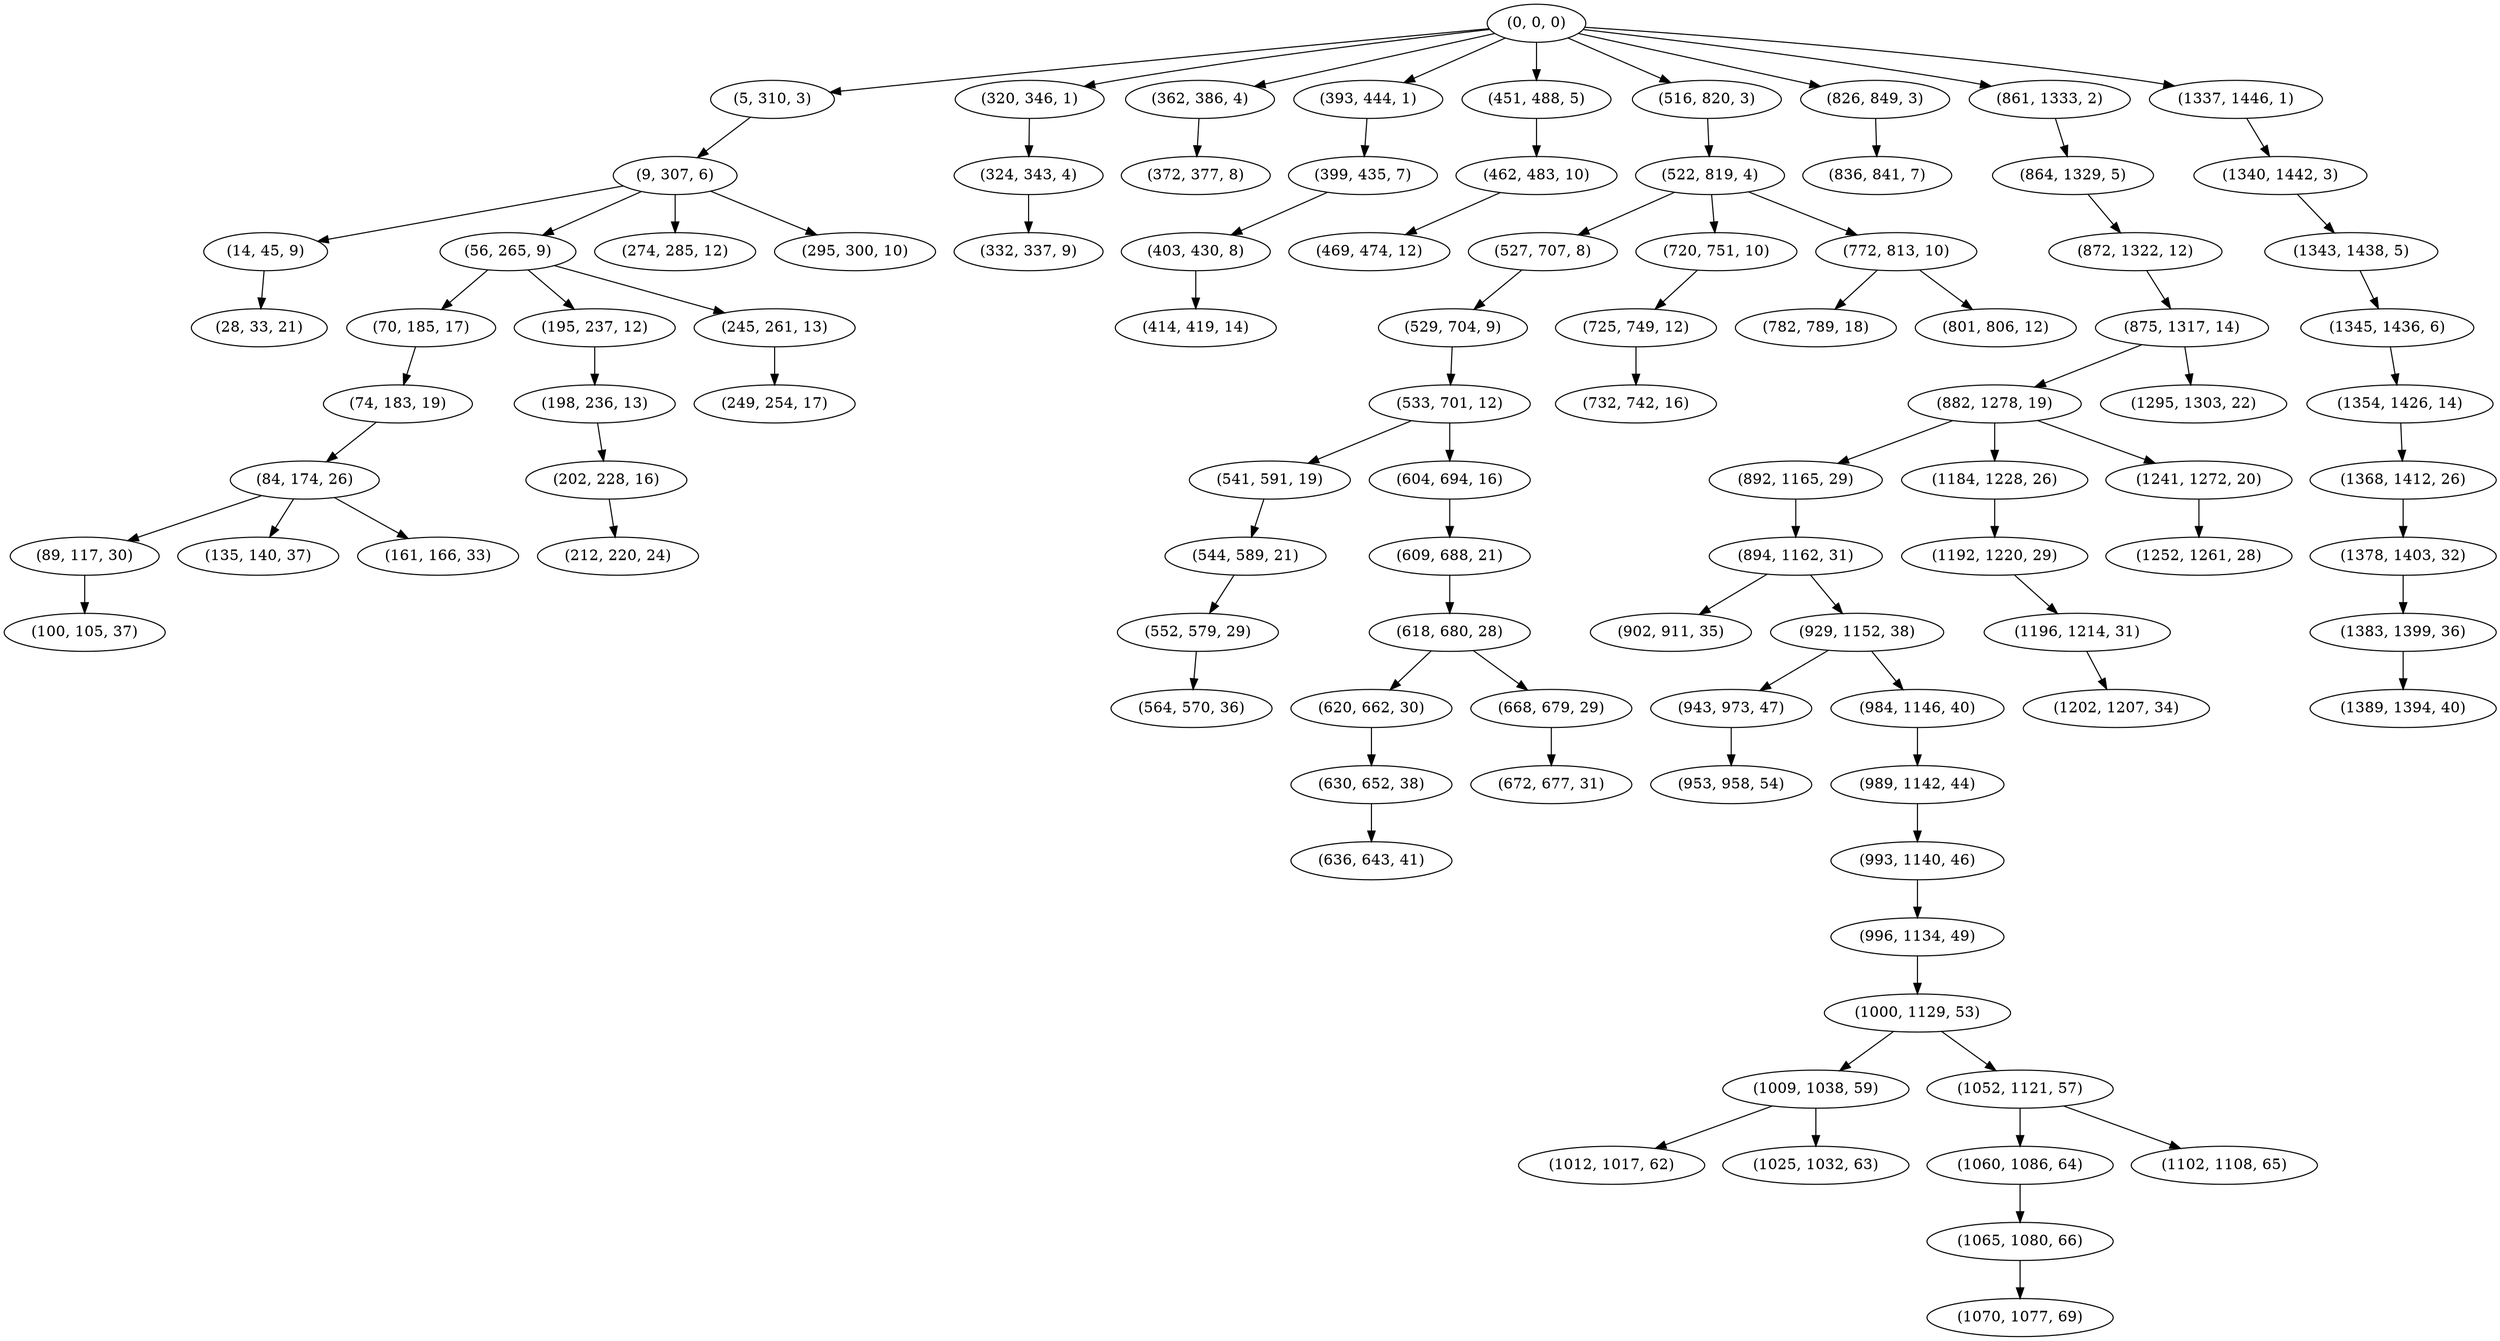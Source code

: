 digraph tree {
    "(0, 0, 0)";
    "(5, 310, 3)";
    "(9, 307, 6)";
    "(14, 45, 9)";
    "(28, 33, 21)";
    "(56, 265, 9)";
    "(70, 185, 17)";
    "(74, 183, 19)";
    "(84, 174, 26)";
    "(89, 117, 30)";
    "(100, 105, 37)";
    "(135, 140, 37)";
    "(161, 166, 33)";
    "(195, 237, 12)";
    "(198, 236, 13)";
    "(202, 228, 16)";
    "(212, 220, 24)";
    "(245, 261, 13)";
    "(249, 254, 17)";
    "(274, 285, 12)";
    "(295, 300, 10)";
    "(320, 346, 1)";
    "(324, 343, 4)";
    "(332, 337, 9)";
    "(362, 386, 4)";
    "(372, 377, 8)";
    "(393, 444, 1)";
    "(399, 435, 7)";
    "(403, 430, 8)";
    "(414, 419, 14)";
    "(451, 488, 5)";
    "(462, 483, 10)";
    "(469, 474, 12)";
    "(516, 820, 3)";
    "(522, 819, 4)";
    "(527, 707, 8)";
    "(529, 704, 9)";
    "(533, 701, 12)";
    "(541, 591, 19)";
    "(544, 589, 21)";
    "(552, 579, 29)";
    "(564, 570, 36)";
    "(604, 694, 16)";
    "(609, 688, 21)";
    "(618, 680, 28)";
    "(620, 662, 30)";
    "(630, 652, 38)";
    "(636, 643, 41)";
    "(668, 679, 29)";
    "(672, 677, 31)";
    "(720, 751, 10)";
    "(725, 749, 12)";
    "(732, 742, 16)";
    "(772, 813, 10)";
    "(782, 789, 18)";
    "(801, 806, 12)";
    "(826, 849, 3)";
    "(836, 841, 7)";
    "(861, 1333, 2)";
    "(864, 1329, 5)";
    "(872, 1322, 12)";
    "(875, 1317, 14)";
    "(882, 1278, 19)";
    "(892, 1165, 29)";
    "(894, 1162, 31)";
    "(902, 911, 35)";
    "(929, 1152, 38)";
    "(943, 973, 47)";
    "(953, 958, 54)";
    "(984, 1146, 40)";
    "(989, 1142, 44)";
    "(993, 1140, 46)";
    "(996, 1134, 49)";
    "(1000, 1129, 53)";
    "(1009, 1038, 59)";
    "(1012, 1017, 62)";
    "(1025, 1032, 63)";
    "(1052, 1121, 57)";
    "(1060, 1086, 64)";
    "(1065, 1080, 66)";
    "(1070, 1077, 69)";
    "(1102, 1108, 65)";
    "(1184, 1228, 26)";
    "(1192, 1220, 29)";
    "(1196, 1214, 31)";
    "(1202, 1207, 34)";
    "(1241, 1272, 20)";
    "(1252, 1261, 28)";
    "(1295, 1303, 22)";
    "(1337, 1446, 1)";
    "(1340, 1442, 3)";
    "(1343, 1438, 5)";
    "(1345, 1436, 6)";
    "(1354, 1426, 14)";
    "(1368, 1412, 26)";
    "(1378, 1403, 32)";
    "(1383, 1399, 36)";
    "(1389, 1394, 40)";
    "(0, 0, 0)" -> "(5, 310, 3)";
    "(0, 0, 0)" -> "(320, 346, 1)";
    "(0, 0, 0)" -> "(362, 386, 4)";
    "(0, 0, 0)" -> "(393, 444, 1)";
    "(0, 0, 0)" -> "(451, 488, 5)";
    "(0, 0, 0)" -> "(516, 820, 3)";
    "(0, 0, 0)" -> "(826, 849, 3)";
    "(0, 0, 0)" -> "(861, 1333, 2)";
    "(0, 0, 0)" -> "(1337, 1446, 1)";
    "(5, 310, 3)" -> "(9, 307, 6)";
    "(9, 307, 6)" -> "(14, 45, 9)";
    "(9, 307, 6)" -> "(56, 265, 9)";
    "(9, 307, 6)" -> "(274, 285, 12)";
    "(9, 307, 6)" -> "(295, 300, 10)";
    "(14, 45, 9)" -> "(28, 33, 21)";
    "(56, 265, 9)" -> "(70, 185, 17)";
    "(56, 265, 9)" -> "(195, 237, 12)";
    "(56, 265, 9)" -> "(245, 261, 13)";
    "(70, 185, 17)" -> "(74, 183, 19)";
    "(74, 183, 19)" -> "(84, 174, 26)";
    "(84, 174, 26)" -> "(89, 117, 30)";
    "(84, 174, 26)" -> "(135, 140, 37)";
    "(84, 174, 26)" -> "(161, 166, 33)";
    "(89, 117, 30)" -> "(100, 105, 37)";
    "(195, 237, 12)" -> "(198, 236, 13)";
    "(198, 236, 13)" -> "(202, 228, 16)";
    "(202, 228, 16)" -> "(212, 220, 24)";
    "(245, 261, 13)" -> "(249, 254, 17)";
    "(320, 346, 1)" -> "(324, 343, 4)";
    "(324, 343, 4)" -> "(332, 337, 9)";
    "(362, 386, 4)" -> "(372, 377, 8)";
    "(393, 444, 1)" -> "(399, 435, 7)";
    "(399, 435, 7)" -> "(403, 430, 8)";
    "(403, 430, 8)" -> "(414, 419, 14)";
    "(451, 488, 5)" -> "(462, 483, 10)";
    "(462, 483, 10)" -> "(469, 474, 12)";
    "(516, 820, 3)" -> "(522, 819, 4)";
    "(522, 819, 4)" -> "(527, 707, 8)";
    "(522, 819, 4)" -> "(720, 751, 10)";
    "(522, 819, 4)" -> "(772, 813, 10)";
    "(527, 707, 8)" -> "(529, 704, 9)";
    "(529, 704, 9)" -> "(533, 701, 12)";
    "(533, 701, 12)" -> "(541, 591, 19)";
    "(533, 701, 12)" -> "(604, 694, 16)";
    "(541, 591, 19)" -> "(544, 589, 21)";
    "(544, 589, 21)" -> "(552, 579, 29)";
    "(552, 579, 29)" -> "(564, 570, 36)";
    "(604, 694, 16)" -> "(609, 688, 21)";
    "(609, 688, 21)" -> "(618, 680, 28)";
    "(618, 680, 28)" -> "(620, 662, 30)";
    "(618, 680, 28)" -> "(668, 679, 29)";
    "(620, 662, 30)" -> "(630, 652, 38)";
    "(630, 652, 38)" -> "(636, 643, 41)";
    "(668, 679, 29)" -> "(672, 677, 31)";
    "(720, 751, 10)" -> "(725, 749, 12)";
    "(725, 749, 12)" -> "(732, 742, 16)";
    "(772, 813, 10)" -> "(782, 789, 18)";
    "(772, 813, 10)" -> "(801, 806, 12)";
    "(826, 849, 3)" -> "(836, 841, 7)";
    "(861, 1333, 2)" -> "(864, 1329, 5)";
    "(864, 1329, 5)" -> "(872, 1322, 12)";
    "(872, 1322, 12)" -> "(875, 1317, 14)";
    "(875, 1317, 14)" -> "(882, 1278, 19)";
    "(875, 1317, 14)" -> "(1295, 1303, 22)";
    "(882, 1278, 19)" -> "(892, 1165, 29)";
    "(882, 1278, 19)" -> "(1184, 1228, 26)";
    "(882, 1278, 19)" -> "(1241, 1272, 20)";
    "(892, 1165, 29)" -> "(894, 1162, 31)";
    "(894, 1162, 31)" -> "(902, 911, 35)";
    "(894, 1162, 31)" -> "(929, 1152, 38)";
    "(929, 1152, 38)" -> "(943, 973, 47)";
    "(929, 1152, 38)" -> "(984, 1146, 40)";
    "(943, 973, 47)" -> "(953, 958, 54)";
    "(984, 1146, 40)" -> "(989, 1142, 44)";
    "(989, 1142, 44)" -> "(993, 1140, 46)";
    "(993, 1140, 46)" -> "(996, 1134, 49)";
    "(996, 1134, 49)" -> "(1000, 1129, 53)";
    "(1000, 1129, 53)" -> "(1009, 1038, 59)";
    "(1000, 1129, 53)" -> "(1052, 1121, 57)";
    "(1009, 1038, 59)" -> "(1012, 1017, 62)";
    "(1009, 1038, 59)" -> "(1025, 1032, 63)";
    "(1052, 1121, 57)" -> "(1060, 1086, 64)";
    "(1052, 1121, 57)" -> "(1102, 1108, 65)";
    "(1060, 1086, 64)" -> "(1065, 1080, 66)";
    "(1065, 1080, 66)" -> "(1070, 1077, 69)";
    "(1184, 1228, 26)" -> "(1192, 1220, 29)";
    "(1192, 1220, 29)" -> "(1196, 1214, 31)";
    "(1196, 1214, 31)" -> "(1202, 1207, 34)";
    "(1241, 1272, 20)" -> "(1252, 1261, 28)";
    "(1337, 1446, 1)" -> "(1340, 1442, 3)";
    "(1340, 1442, 3)" -> "(1343, 1438, 5)";
    "(1343, 1438, 5)" -> "(1345, 1436, 6)";
    "(1345, 1436, 6)" -> "(1354, 1426, 14)";
    "(1354, 1426, 14)" -> "(1368, 1412, 26)";
    "(1368, 1412, 26)" -> "(1378, 1403, 32)";
    "(1378, 1403, 32)" -> "(1383, 1399, 36)";
    "(1383, 1399, 36)" -> "(1389, 1394, 40)";
}
